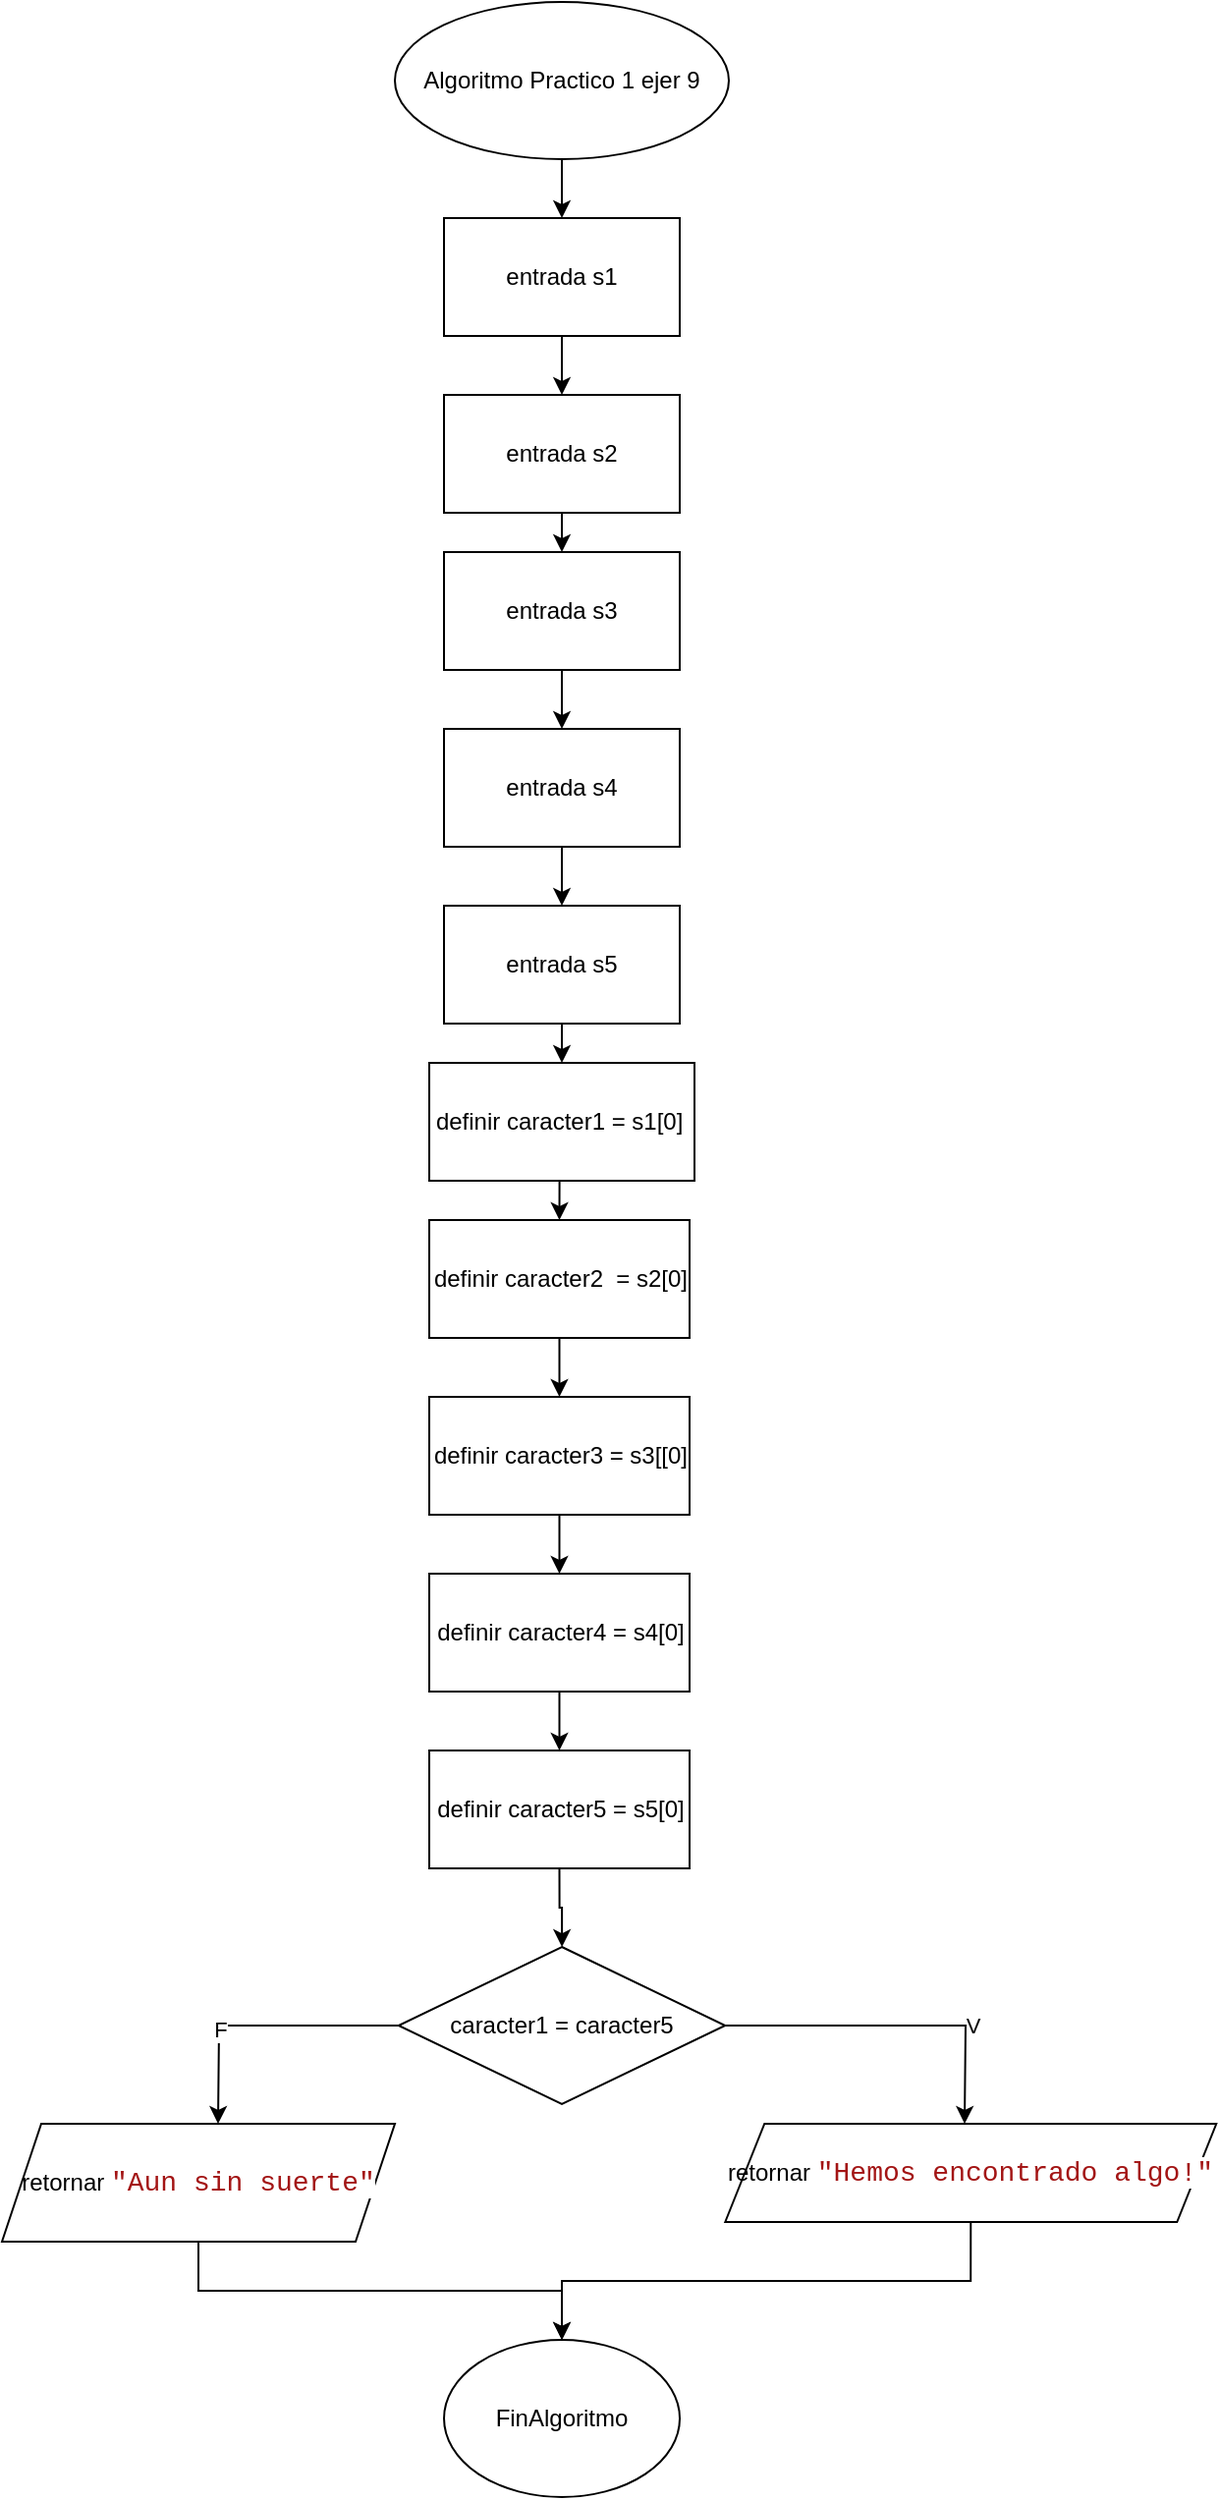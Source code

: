 <mxfile version="24.4.0" type="device">
  <diagram name="Página-1" id="rH-xL-sdAq2HTLpE3RxE">
    <mxGraphModel dx="1290" dy="653" grid="1" gridSize="10" guides="1" tooltips="1" connect="1" arrows="1" fold="1" page="1" pageScale="1" pageWidth="827" pageHeight="1169" math="0" shadow="0">
      <root>
        <mxCell id="0" />
        <mxCell id="1" parent="0" />
        <mxCell id="Caku3Foy9BoJ-E2VN4JQ-7" style="edgeStyle=orthogonalEdgeStyle;rounded=0;orthogonalLoop=1;jettySize=auto;html=1;exitX=0.5;exitY=1;exitDx=0;exitDy=0;entryX=0.5;entryY=0;entryDx=0;entryDy=0;" edge="1" parent="1" source="Caku3Foy9BoJ-E2VN4JQ-1" target="Caku3Foy9BoJ-E2VN4JQ-6">
          <mxGeometry relative="1" as="geometry" />
        </mxCell>
        <mxCell id="Caku3Foy9BoJ-E2VN4JQ-1" value="Algoritmo Practico 1 ejer 9" style="ellipse;whiteSpace=wrap;html=1;" vertex="1" parent="1">
          <mxGeometry x="350" y="30" width="170" height="80" as="geometry" />
        </mxCell>
        <mxCell id="Caku3Foy9BoJ-E2VN4JQ-17" style="edgeStyle=orthogonalEdgeStyle;rounded=0;orthogonalLoop=1;jettySize=auto;html=1;exitX=0.5;exitY=1;exitDx=0;exitDy=0;entryX=0.5;entryY=0;entryDx=0;entryDy=0;" edge="1" parent="1" source="Caku3Foy9BoJ-E2VN4JQ-2" target="Caku3Foy9BoJ-E2VN4JQ-16">
          <mxGeometry relative="1" as="geometry" />
        </mxCell>
        <mxCell id="Caku3Foy9BoJ-E2VN4JQ-2" value="entrada s5" style="rounded=0;whiteSpace=wrap;html=1;" vertex="1" parent="1">
          <mxGeometry x="375" y="490" width="120" height="60" as="geometry" />
        </mxCell>
        <mxCell id="Caku3Foy9BoJ-E2VN4JQ-11" style="edgeStyle=orthogonalEdgeStyle;rounded=0;orthogonalLoop=1;jettySize=auto;html=1;exitX=0.5;exitY=1;exitDx=0;exitDy=0;entryX=0.5;entryY=0;entryDx=0;entryDy=0;" edge="1" parent="1" source="Caku3Foy9BoJ-E2VN4JQ-3" target="Caku3Foy9BoJ-E2VN4JQ-2">
          <mxGeometry relative="1" as="geometry" />
        </mxCell>
        <mxCell id="Caku3Foy9BoJ-E2VN4JQ-3" value="entrada s4" style="rounded=0;whiteSpace=wrap;html=1;" vertex="1" parent="1">
          <mxGeometry x="375" y="400" width="120" height="60" as="geometry" />
        </mxCell>
        <mxCell id="Caku3Foy9BoJ-E2VN4JQ-10" style="edgeStyle=orthogonalEdgeStyle;rounded=0;orthogonalLoop=1;jettySize=auto;html=1;exitX=0.5;exitY=1;exitDx=0;exitDy=0;entryX=0.5;entryY=0;entryDx=0;entryDy=0;" edge="1" parent="1" source="Caku3Foy9BoJ-E2VN4JQ-4" target="Caku3Foy9BoJ-E2VN4JQ-3">
          <mxGeometry relative="1" as="geometry" />
        </mxCell>
        <mxCell id="Caku3Foy9BoJ-E2VN4JQ-4" value="entrada s3" style="rounded=0;whiteSpace=wrap;html=1;" vertex="1" parent="1">
          <mxGeometry x="375" y="310" width="120" height="60" as="geometry" />
        </mxCell>
        <mxCell id="Caku3Foy9BoJ-E2VN4JQ-9" style="edgeStyle=orthogonalEdgeStyle;rounded=0;orthogonalLoop=1;jettySize=auto;html=1;exitX=0.5;exitY=1;exitDx=0;exitDy=0;entryX=0.5;entryY=0;entryDx=0;entryDy=0;" edge="1" parent="1" source="Caku3Foy9BoJ-E2VN4JQ-5" target="Caku3Foy9BoJ-E2VN4JQ-4">
          <mxGeometry relative="1" as="geometry" />
        </mxCell>
        <mxCell id="Caku3Foy9BoJ-E2VN4JQ-5" value="entrada s2" style="rounded=0;whiteSpace=wrap;html=1;" vertex="1" parent="1">
          <mxGeometry x="375" y="230" width="120" height="60" as="geometry" />
        </mxCell>
        <mxCell id="Caku3Foy9BoJ-E2VN4JQ-8" style="edgeStyle=orthogonalEdgeStyle;rounded=0;orthogonalLoop=1;jettySize=auto;html=1;exitX=0.5;exitY=1;exitDx=0;exitDy=0;entryX=0.5;entryY=0;entryDx=0;entryDy=0;" edge="1" parent="1" source="Caku3Foy9BoJ-E2VN4JQ-6" target="Caku3Foy9BoJ-E2VN4JQ-5">
          <mxGeometry relative="1" as="geometry" />
        </mxCell>
        <mxCell id="Caku3Foy9BoJ-E2VN4JQ-6" value="entrada s1" style="rounded=0;whiteSpace=wrap;html=1;" vertex="1" parent="1">
          <mxGeometry x="375" y="140" width="120" height="60" as="geometry" />
        </mxCell>
        <mxCell id="Caku3Foy9BoJ-E2VN4JQ-22" style="edgeStyle=orthogonalEdgeStyle;rounded=0;orthogonalLoop=1;jettySize=auto;html=1;exitX=0.5;exitY=1;exitDx=0;exitDy=0;" edge="1" parent="1" source="Caku3Foy9BoJ-E2VN4JQ-12" target="Caku3Foy9BoJ-E2VN4JQ-23">
          <mxGeometry relative="1" as="geometry">
            <mxPoint x="434" y="1020" as="targetPoint" />
          </mxGeometry>
        </mxCell>
        <mxCell id="Caku3Foy9BoJ-E2VN4JQ-12" value="definir caracter5 = s5[0]" style="rounded=0;whiteSpace=wrap;html=1;" vertex="1" parent="1">
          <mxGeometry x="367.5" y="920" width="132.5" height="60" as="geometry" />
        </mxCell>
        <mxCell id="Caku3Foy9BoJ-E2VN4JQ-21" style="edgeStyle=orthogonalEdgeStyle;rounded=0;orthogonalLoop=1;jettySize=auto;html=1;exitX=0.5;exitY=1;exitDx=0;exitDy=0;entryX=0.5;entryY=0;entryDx=0;entryDy=0;" edge="1" parent="1" source="Caku3Foy9BoJ-E2VN4JQ-13" target="Caku3Foy9BoJ-E2VN4JQ-12">
          <mxGeometry relative="1" as="geometry" />
        </mxCell>
        <mxCell id="Caku3Foy9BoJ-E2VN4JQ-13" value="definir caracter4 = s4[0]" style="rounded=0;whiteSpace=wrap;html=1;" vertex="1" parent="1">
          <mxGeometry x="367.5" y="830" width="132.5" height="60" as="geometry" />
        </mxCell>
        <mxCell id="Caku3Foy9BoJ-E2VN4JQ-20" style="edgeStyle=orthogonalEdgeStyle;rounded=0;orthogonalLoop=1;jettySize=auto;html=1;exitX=0.5;exitY=1;exitDx=0;exitDy=0;entryX=0.5;entryY=0;entryDx=0;entryDy=0;" edge="1" parent="1" source="Caku3Foy9BoJ-E2VN4JQ-14" target="Caku3Foy9BoJ-E2VN4JQ-13">
          <mxGeometry relative="1" as="geometry" />
        </mxCell>
        <mxCell id="Caku3Foy9BoJ-E2VN4JQ-14" value="definir caracter3 = s3[[0]" style="rounded=0;whiteSpace=wrap;html=1;" vertex="1" parent="1">
          <mxGeometry x="367.5" y="740" width="132.5" height="60" as="geometry" />
        </mxCell>
        <mxCell id="Caku3Foy9BoJ-E2VN4JQ-19" style="edgeStyle=orthogonalEdgeStyle;rounded=0;orthogonalLoop=1;jettySize=auto;html=1;exitX=0.5;exitY=1;exitDx=0;exitDy=0;entryX=0.5;entryY=0;entryDx=0;entryDy=0;" edge="1" parent="1" source="Caku3Foy9BoJ-E2VN4JQ-15" target="Caku3Foy9BoJ-E2VN4JQ-14">
          <mxGeometry relative="1" as="geometry" />
        </mxCell>
        <mxCell id="Caku3Foy9BoJ-E2VN4JQ-15" value="definir caracter2&amp;nbsp; = s2[0]" style="rounded=0;whiteSpace=wrap;html=1;" vertex="1" parent="1">
          <mxGeometry x="367.5" y="650" width="132.5" height="60" as="geometry" />
        </mxCell>
        <mxCell id="Caku3Foy9BoJ-E2VN4JQ-18" style="edgeStyle=orthogonalEdgeStyle;rounded=0;orthogonalLoop=1;jettySize=auto;html=1;exitX=0.5;exitY=1;exitDx=0;exitDy=0;entryX=0.5;entryY=0;entryDx=0;entryDy=0;" edge="1" parent="1" source="Caku3Foy9BoJ-E2VN4JQ-16" target="Caku3Foy9BoJ-E2VN4JQ-15">
          <mxGeometry relative="1" as="geometry" />
        </mxCell>
        <mxCell id="Caku3Foy9BoJ-E2VN4JQ-16" value="definir caracter1 = s1[0]&amp;nbsp;" style="rounded=0;whiteSpace=wrap;html=1;" vertex="1" parent="1">
          <mxGeometry x="367.5" y="570" width="135" height="60" as="geometry" />
        </mxCell>
        <mxCell id="Caku3Foy9BoJ-E2VN4JQ-24" style="edgeStyle=orthogonalEdgeStyle;rounded=0;orthogonalLoop=1;jettySize=auto;html=1;exitX=1;exitY=0.5;exitDx=0;exitDy=0;" edge="1" parent="1" source="Caku3Foy9BoJ-E2VN4JQ-23">
          <mxGeometry relative="1" as="geometry">
            <mxPoint x="640" y="1110" as="targetPoint" />
          </mxGeometry>
        </mxCell>
        <mxCell id="Caku3Foy9BoJ-E2VN4JQ-26" value="V" style="edgeLabel;html=1;align=center;verticalAlign=middle;resizable=0;points=[];" vertex="1" connectable="0" parent="Caku3Foy9BoJ-E2VN4JQ-24">
          <mxGeometry x="0.42" y="3" relative="1" as="geometry">
            <mxPoint as="offset" />
          </mxGeometry>
        </mxCell>
        <mxCell id="Caku3Foy9BoJ-E2VN4JQ-25" style="edgeStyle=orthogonalEdgeStyle;rounded=0;orthogonalLoop=1;jettySize=auto;html=1;exitX=0;exitY=0.5;exitDx=0;exitDy=0;" edge="1" parent="1" source="Caku3Foy9BoJ-E2VN4JQ-23">
          <mxGeometry relative="1" as="geometry">
            <mxPoint x="260" y="1110" as="targetPoint" />
          </mxGeometry>
        </mxCell>
        <mxCell id="Caku3Foy9BoJ-E2VN4JQ-27" value="F" style="edgeLabel;html=1;align=center;verticalAlign=middle;resizable=0;points=[];" vertex="1" connectable="0" parent="Caku3Foy9BoJ-E2VN4JQ-25">
          <mxGeometry x="0.321" relative="1" as="geometry">
            <mxPoint as="offset" />
          </mxGeometry>
        </mxCell>
        <mxCell id="Caku3Foy9BoJ-E2VN4JQ-23" value="caracter1 = caracter5" style="rhombus;whiteSpace=wrap;html=1;" vertex="1" parent="1">
          <mxGeometry x="351.88" y="1020" width="166.25" height="80" as="geometry" />
        </mxCell>
        <mxCell id="Caku3Foy9BoJ-E2VN4JQ-32" style="edgeStyle=orthogonalEdgeStyle;rounded=0;orthogonalLoop=1;jettySize=auto;html=1;exitX=0.5;exitY=1;exitDx=0;exitDy=0;" edge="1" parent="1" source="Caku3Foy9BoJ-E2VN4JQ-28" target="Caku3Foy9BoJ-E2VN4JQ-30">
          <mxGeometry relative="1" as="geometry" />
        </mxCell>
        <mxCell id="Caku3Foy9BoJ-E2VN4JQ-28" value="retornar&amp;nbsp;&lt;span style=&quot;color: rgb(163, 21, 21); background-color: rgb(255, 255, 255); font-family: Consolas, &amp;quot;Courier New&amp;quot;, monospace; font-size: 14px; white-space: pre;&quot;&gt;&quot;Hemos encontrado algo!&quot;&lt;/span&gt;" style="shape=parallelogram;perimeter=parallelogramPerimeter;whiteSpace=wrap;html=1;fixedSize=1;" vertex="1" parent="1">
          <mxGeometry x="518.13" y="1110" width="250" height="50" as="geometry" />
        </mxCell>
        <mxCell id="Caku3Foy9BoJ-E2VN4JQ-31" style="edgeStyle=orthogonalEdgeStyle;rounded=0;orthogonalLoop=1;jettySize=auto;html=1;exitX=0.5;exitY=1;exitDx=0;exitDy=0;" edge="1" parent="1" source="Caku3Foy9BoJ-E2VN4JQ-29" target="Caku3Foy9BoJ-E2VN4JQ-30">
          <mxGeometry relative="1" as="geometry" />
        </mxCell>
        <mxCell id="Caku3Foy9BoJ-E2VN4JQ-29" value="retornar&amp;nbsp;&lt;span style=&quot;color: rgb(163, 21, 21); background-color: rgb(255, 255, 255); font-family: Consolas, &amp;quot;Courier New&amp;quot;, monospace; font-size: 14px; white-space: pre;&quot;&gt;&quot;Aun sin suerte&quot;&lt;/span&gt;" style="shape=parallelogram;perimeter=parallelogramPerimeter;whiteSpace=wrap;html=1;fixedSize=1;" vertex="1" parent="1">
          <mxGeometry x="150" y="1110" width="200" height="60" as="geometry" />
        </mxCell>
        <mxCell id="Caku3Foy9BoJ-E2VN4JQ-30" value="FinAlgoritmo" style="ellipse;whiteSpace=wrap;html=1;" vertex="1" parent="1">
          <mxGeometry x="375.01" y="1220" width="120" height="80" as="geometry" />
        </mxCell>
      </root>
    </mxGraphModel>
  </diagram>
</mxfile>
